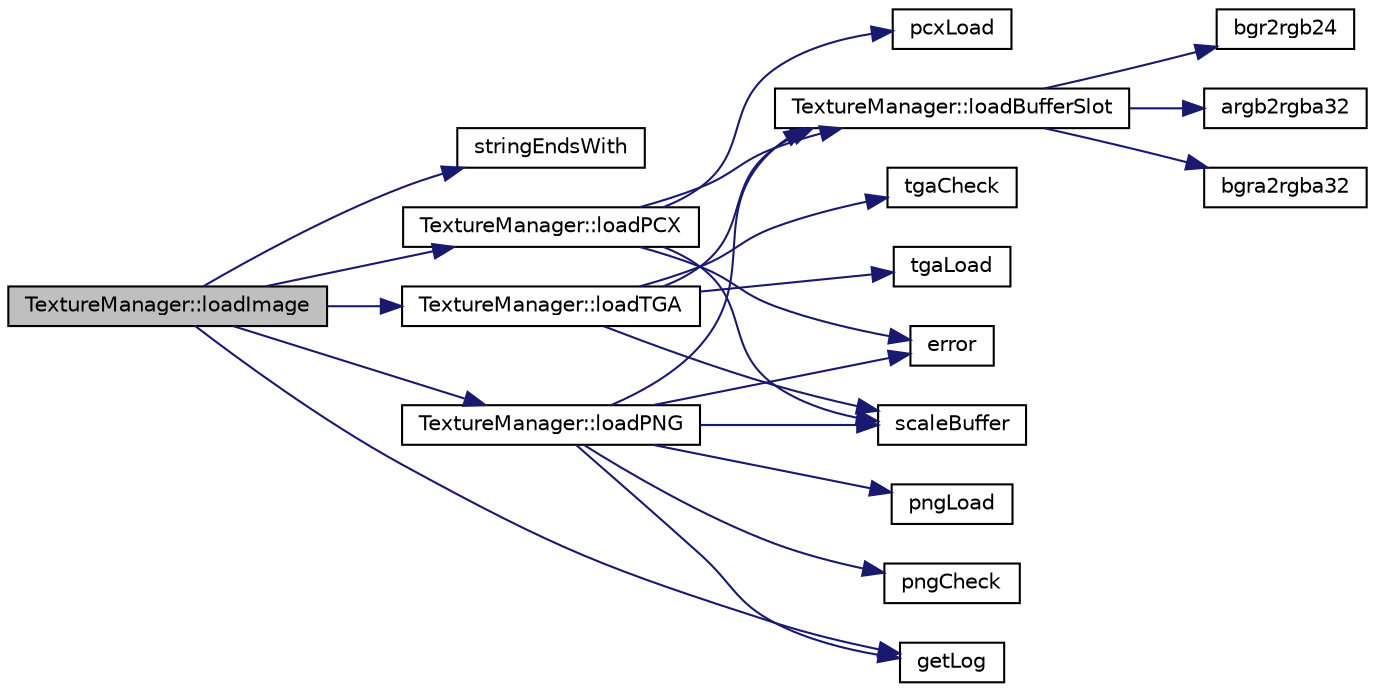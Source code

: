 digraph "TextureManager::loadImage"
{
 // INTERACTIVE_SVG=YES
  edge [fontname="Helvetica",fontsize="10",labelfontname="Helvetica",labelfontsize="10"];
  node [fontname="Helvetica",fontsize="10",shape=record];
  rankdir="LR";
  Node1 [label="TextureManager::loadImage",height=0.2,width=0.4,color="black", fillcolor="grey75", style="filled" fontcolor="black"];
  Node1 -> Node2 [color="midnightblue",fontsize="10",style="solid",fontname="Helvetica"];
  Node2 [label="stringEndsWith",height=0.2,width=0.4,color="black", fillcolor="white", style="filled",URL="$strings_8h.html#a9f9845081feff3b703811b27e058da25"];
  Node1 -> Node3 [color="midnightblue",fontsize="10",style="solid",fontname="Helvetica"];
  Node3 [label="TextureManager::loadPCX",height=0.2,width=0.4,color="black", fillcolor="white", style="filled",URL="$class_texture_manager.html#aaecdd8e792f87f575ebce8c7f6175514"];
  Node3 -> Node4 [color="midnightblue",fontsize="10",style="solid",fontname="Helvetica"];
  Node4 [label="error",height=0.2,width=0.4,color="black", fillcolor="white", style="filled",URL="$commander_8c.html#a9a17d0c19f2fb4ee55752f4b6840331e"];
  Node3 -> Node5 [color="midnightblue",fontsize="10",style="solid",fontname="Helvetica"];
  Node5 [label="pcxLoad",height=0.2,width=0.4,color="black", fillcolor="white", style="filled",URL="$pcx_8h.html#af6e3360d84e3417d90b4d6b5fc459b02",tooltip="Load a PCX image file into a buffer. "];
  Node3 -> Node6 [color="midnightblue",fontsize="10",style="solid",fontname="Helvetica"];
  Node6 [label="scaleBuffer",height=0.2,width=0.4,color="black", fillcolor="white", style="filled",URL="$pixel_8h.html#aa6c4e2e84e8737bc7af1ee25cce899c5"];
  Node3 -> Node7 [color="midnightblue",fontsize="10",style="solid",fontname="Helvetica"];
  Node7 [label="TextureManager::loadBufferSlot",height=0.2,width=0.4,color="black", fillcolor="white", style="filled",URL="$class_texture_manager.html#ad479756ff08f61f6dde8679601ddae67",tooltip="Loads Buffer as texture. "];
  Node7 -> Node8 [color="midnightblue",fontsize="10",style="solid",fontname="Helvetica"];
  Node8 [label="bgr2rgb24",height=0.2,width=0.4,color="black", fillcolor="white", style="filled",URL="$pixel_8h.html#aa98f7e7677a832bed8ba09abf6a03964"];
  Node7 -> Node9 [color="midnightblue",fontsize="10",style="solid",fontname="Helvetica"];
  Node9 [label="argb2rgba32",height=0.2,width=0.4,color="black", fillcolor="white", style="filled",URL="$pixel_8h.html#a2b55c8aba433a2d911448cd58c0b5e03"];
  Node7 -> Node10 [color="midnightblue",fontsize="10",style="solid",fontname="Helvetica"];
  Node10 [label="bgra2rgba32",height=0.2,width=0.4,color="black", fillcolor="white", style="filled",URL="$pixel_8h.html#a637f5d0173bb783c18d438f32f0a7d83"];
  Node1 -> Node11 [color="midnightblue",fontsize="10",style="solid",fontname="Helvetica"];
  Node11 [label="TextureManager::loadPNG",height=0.2,width=0.4,color="black", fillcolor="white", style="filled",URL="$class_texture_manager.html#aa25dcc9301574c6ddb24140034b1f014"];
  Node11 -> Node12 [color="midnightblue",fontsize="10",style="solid",fontname="Helvetica"];
  Node12 [label="pngCheck",height=0.2,width=0.4,color="black", fillcolor="white", style="filled",URL="$png_8h.html#a44380543f99b1337a7fed05081087408",tooltip="Check if a file is a valid PNG image. "];
  Node11 -> Node4 [color="midnightblue",fontsize="10",style="solid",fontname="Helvetica"];
  Node11 -> Node13 [color="midnightblue",fontsize="10",style="solid",fontname="Helvetica"];
  Node13 [label="pngLoad",height=0.2,width=0.4,color="black", fillcolor="white", style="filled",URL="$png_8h.html#a4f63613400457c8692f60b7f8ff9e82c",tooltip="Load a PNG image file into an RGBA buffer. "];
  Node11 -> Node6 [color="midnightblue",fontsize="10",style="solid",fontname="Helvetica"];
  Node11 -> Node7 [color="midnightblue",fontsize="10",style="solid",fontname="Helvetica"];
  Node11 -> Node14 [color="midnightblue",fontsize="10",style="solid",fontname="Helvetica"];
  Node14 [label="getLog",height=0.2,width=0.4,color="black", fillcolor="white", style="filled",URL="$_log_8h.html#aa2f604b13755d77658307017af86624a"];
  Node1 -> Node15 [color="midnightblue",fontsize="10",style="solid",fontname="Helvetica"];
  Node15 [label="TextureManager::loadTGA",height=0.2,width=0.4,color="black", fillcolor="white", style="filled",URL="$class_texture_manager.html#a2397216f8a31f900690555ec003ab32a"];
  Node15 -> Node16 [color="midnightblue",fontsize="10",style="solid",fontname="Helvetica"];
  Node16 [label="tgaCheck",height=0.2,width=0.4,color="black", fillcolor="white", style="filled",URL="$tga_8h.html#a029f055518ded232051e3c64c2d22517",tooltip="Check if a file is a valid TGA image. "];
  Node15 -> Node17 [color="midnightblue",fontsize="10",style="solid",fontname="Helvetica"];
  Node17 [label="tgaLoad",height=0.2,width=0.4,color="black", fillcolor="white", style="filled",URL="$tga_8h.html#a9214f51a3daad66aae81d1fb6447cd22",tooltip="Load a TGA image from file. "];
  Node15 -> Node6 [color="midnightblue",fontsize="10",style="solid",fontname="Helvetica"];
  Node15 -> Node7 [color="midnightblue",fontsize="10",style="solid",fontname="Helvetica"];
  Node1 -> Node14 [color="midnightblue",fontsize="10",style="solid",fontname="Helvetica"];
}
